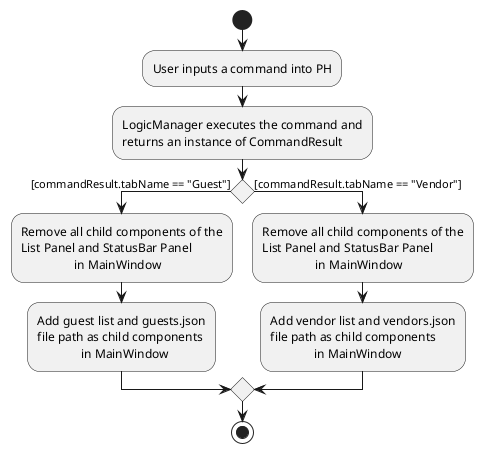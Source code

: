 @startuml

start
:User inputs a command into PH;
:LogicManager executes the command and
returns an instance of CommandResult;
    if () then ([commandResult.tabName == "Guest"])
      :Remove all child components of the
      List Panel and StatusBar Panel
                       in MainWindow;
      :Add guest list and guests.json
      file path as child components
                    in MainWindow;
    else ([commandResult.tabName == "Vendor"])
      :Remove all child components of the
      List Panel and StatusBar Panel
                       in MainWindow;
      :Add vendor list and vendors.json
      file path as child components
                    in MainWindow;
    endif
stop

@enduml
